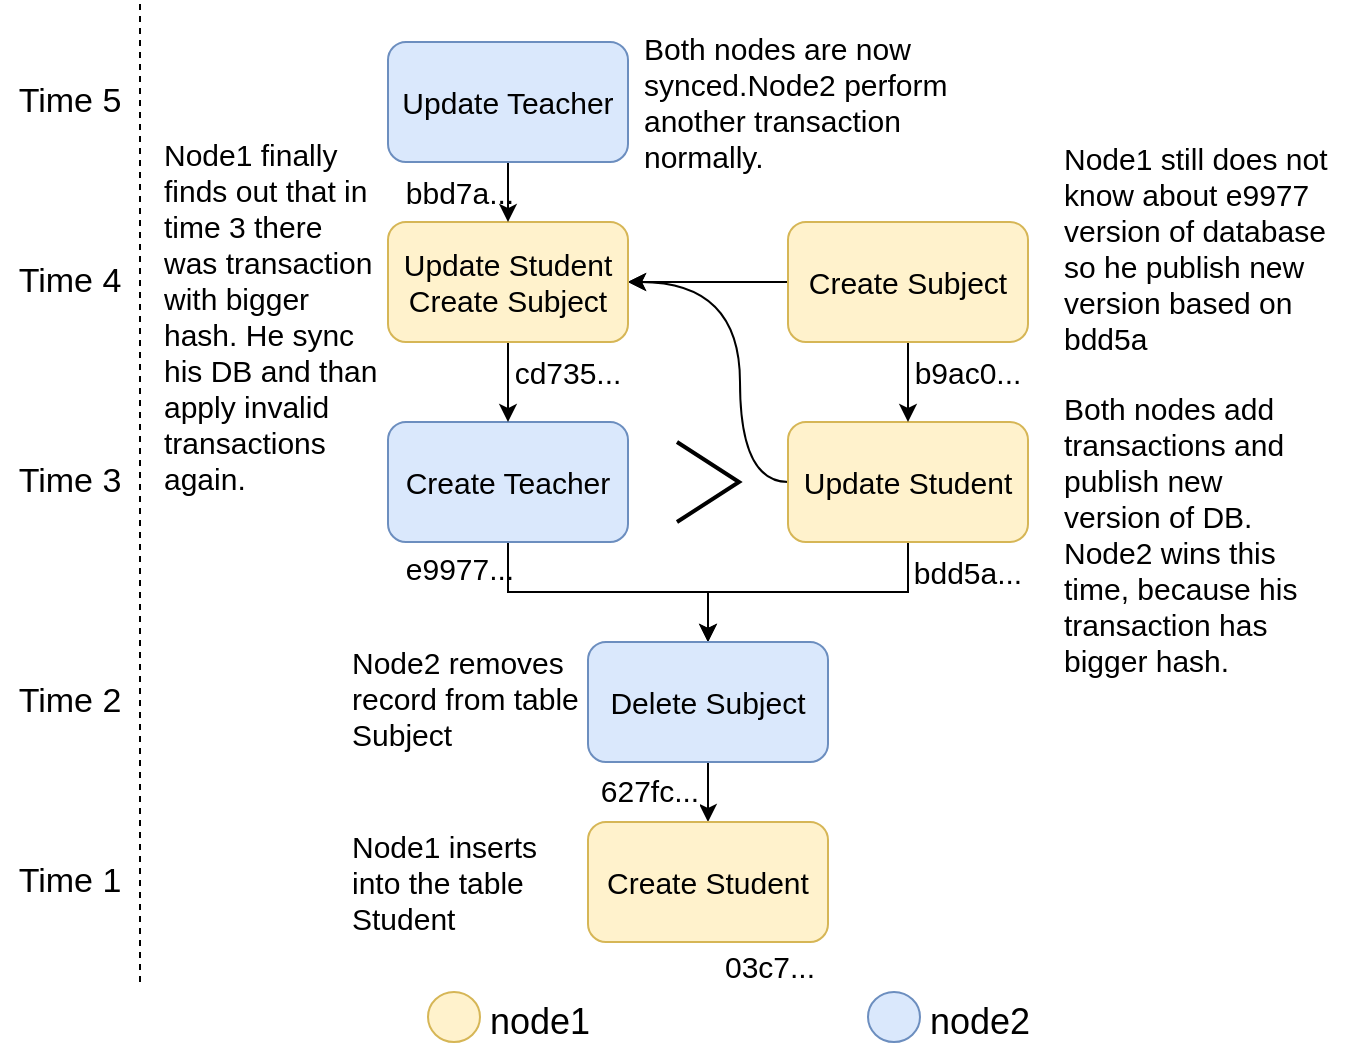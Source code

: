 <mxfile version="13.1.3">
    <diagram id="5c-fdTEUNeaK1HylNdgG" name="Page-1">
        <mxGraphModel dx="1723" dy="1162" grid="1" gridSize="10" guides="1" tooltips="1" connect="1" arrows="1" fold="1" page="1" pageScale="1" pageWidth="827" pageHeight="1169" math="0" shadow="0">
            <root>
                <mxCell id="0"/>
                <mxCell id="1" parent="0"/>
                <mxCell id="JPPl_Oky3sfPNXCLAEB9-1" style="edgeStyle=orthogonalEdgeStyle;rounded=0;orthogonalLoop=1;jettySize=auto;html=1;entryX=0.5;entryY=1;entryDx=0;entryDy=0;startArrow=classic;startFill=1;endArrow=none;endFill=0;fontSize=15;" parent="1" source="JPPl_Oky3sfPNXCLAEB9-2" target="JPPl_Oky3sfPNXCLAEB9-5" edge="1">
                    <mxGeometry relative="1" as="geometry"/>
                </mxCell>
                <mxCell id="JPPl_Oky3sfPNXCLAEB9-2" value="Create Student" style="rounded=1;whiteSpace=wrap;html=1;fillColor=#fff2cc;strokeColor=#d6b656;fontSize=15;" parent="1" vertex="1">
                    <mxGeometry x="334" y="480" width="120" height="60" as="geometry"/>
                </mxCell>
                <mxCell id="JPPl_Oky3sfPNXCLAEB9-3" style="edgeStyle=orthogonalEdgeStyle;rounded=0;orthogonalLoop=1;jettySize=auto;html=1;entryX=0.5;entryY=1;entryDx=0;entryDy=0;startArrow=classic;startFill=1;endArrow=none;endFill=0;fontSize=15;" parent="1" source="JPPl_Oky3sfPNXCLAEB9-5" target="JPPl_Oky3sfPNXCLAEB9-7" edge="1">
                    <mxGeometry relative="1" as="geometry"/>
                </mxCell>
                <mxCell id="JPPl_Oky3sfPNXCLAEB9-4" style="edgeStyle=orthogonalEdgeStyle;rounded=0;orthogonalLoop=1;jettySize=auto;html=1;entryX=0.5;entryY=1;entryDx=0;entryDy=0;startArrow=classic;startFill=1;endArrow=none;endFill=0;fontSize=15;" parent="1" source="JPPl_Oky3sfPNXCLAEB9-5" target="JPPl_Oky3sfPNXCLAEB9-9" edge="1">
                    <mxGeometry relative="1" as="geometry"/>
                </mxCell>
                <mxCell id="JPPl_Oky3sfPNXCLAEB9-5" value="Delete Subject" style="rounded=1;whiteSpace=wrap;html=1;fillColor=#dae8fc;strokeColor=#6c8ebf;fontSize=15;" parent="1" vertex="1">
                    <mxGeometry x="334" y="390" width="120" height="60" as="geometry"/>
                </mxCell>
                <mxCell id="JPPl_Oky3sfPNXCLAEB9-7" value="Create Teacher" style="rounded=1;whiteSpace=wrap;html=1;fillColor=#dae8fc;strokeColor=#6c8ebf;fontSize=15;" parent="1" vertex="1">
                    <mxGeometry x="234" y="280" width="120" height="60" as="geometry"/>
                </mxCell>
                <mxCell id="JPPl_Oky3sfPNXCLAEB9-46" style="edgeStyle=orthogonalEdgeStyle;orthogonalLoop=1;jettySize=auto;html=1;entryX=1;entryY=0.5;entryDx=0;entryDy=0;curved=1;fontSize=15;" parent="1" source="JPPl_Oky3sfPNXCLAEB9-9" target="JPPl_Oky3sfPNXCLAEB9-36" edge="1">
                    <mxGeometry relative="1" as="geometry">
                        <Array as="points">
                            <mxPoint x="410" y="310"/>
                            <mxPoint x="410" y="210"/>
                        </Array>
                    </mxGeometry>
                </mxCell>
                <mxCell id="JPPl_Oky3sfPNXCLAEB9-9" value="Update Student" style="rounded=1;whiteSpace=wrap;html=1;fillColor=#fff2cc;strokeColor=#d6b656;fontSize=15;" parent="1" vertex="1">
                    <mxGeometry x="434" y="280" width="120" height="60" as="geometry"/>
                </mxCell>
                <mxCell id="JPPl_Oky3sfPNXCLAEB9-10" value="" style="endArrow=none;dashed=1;html=1;" parent="1" edge="1">
                    <mxGeometry width="50" height="50" relative="1" as="geometry">
                        <mxPoint x="110" y="560" as="sourcePoint"/>
                        <mxPoint x="110" y="70" as="targetPoint"/>
                    </mxGeometry>
                </mxCell>
                <mxCell id="JPPl_Oky3sfPNXCLAEB9-11" value="&lt;font style=&quot;font-size: 17px;&quot;&gt;Time 1&lt;/font&gt;" style="text;html=1;strokeColor=none;fillColor=none;align=center;verticalAlign=middle;whiteSpace=wrap;rounded=0;fontSize=17;" parent="1" vertex="1">
                    <mxGeometry x="40" y="500" width="70" height="20" as="geometry"/>
                </mxCell>
                <mxCell id="JPPl_Oky3sfPNXCLAEB9-12" value="&lt;font style=&quot;font-size: 17px;&quot;&gt;Time 2&lt;/font&gt;" style="text;html=1;strokeColor=none;fillColor=none;align=center;verticalAlign=middle;whiteSpace=wrap;rounded=0;fontSize=17;" parent="1" vertex="1">
                    <mxGeometry x="40" y="410" width="70" height="20" as="geometry"/>
                </mxCell>
                <mxCell id="JPPl_Oky3sfPNXCLAEB9-13" value="&lt;font style=&quot;font-size: 17px;&quot;&gt;Time 3&lt;/font&gt;" style="text;html=1;strokeColor=none;fillColor=none;align=center;verticalAlign=middle;whiteSpace=wrap;rounded=0;fontSize=17;" parent="1" vertex="1">
                    <mxGeometry x="40" y="300" width="70" height="20" as="geometry"/>
                </mxCell>
                <mxCell id="JPPl_Oky3sfPNXCLAEB9-14" value="Node1 inserts into the table Student" style="text;html=1;strokeColor=none;fillColor=none;align=left;verticalAlign=middle;whiteSpace=wrap;rounded=0;fontSize=15;" parent="1" vertex="1">
                    <mxGeometry x="214" y="482" width="120" height="55" as="geometry"/>
                </mxCell>
                <mxCell id="JPPl_Oky3sfPNXCLAEB9-15" value="Node2 removes record from table Subject" style="text;html=1;strokeColor=none;fillColor=none;align=left;verticalAlign=middle;whiteSpace=wrap;rounded=0;fontSize=15;" parent="1" vertex="1">
                    <mxGeometry x="214" y="390" width="120" height="55" as="geometry"/>
                </mxCell>
                <mxCell id="JPPl_Oky3sfPNXCLAEB9-17" value="&lt;font style=&quot;font-size: 17px;&quot;&gt;Time 4&lt;/font&gt;" style="text;html=1;strokeColor=none;fillColor=none;align=center;verticalAlign=middle;whiteSpace=wrap;rounded=0;fontSize=17;" parent="1" vertex="1">
                    <mxGeometry x="40" y="200" width="70" height="20" as="geometry"/>
                </mxCell>
                <mxCell id="JPPl_Oky3sfPNXCLAEB9-31" style="edgeStyle=orthogonalEdgeStyle;rounded=0;orthogonalLoop=1;jettySize=auto;html=1;entryX=0.5;entryY=0;entryDx=0;entryDy=0;fontSize=15;" parent="1" source="JPPl_Oky3sfPNXCLAEB9-24" target="JPPl_Oky3sfPNXCLAEB9-9" edge="1">
                    <mxGeometry relative="1" as="geometry"/>
                </mxCell>
                <mxCell id="JPPl_Oky3sfPNXCLAEB9-47" style="edgeStyle=orthogonalEdgeStyle;curved=1;orthogonalLoop=1;jettySize=auto;html=1;entryX=1;entryY=0.5;entryDx=0;entryDy=0;fontSize=15;" parent="1" source="JPPl_Oky3sfPNXCLAEB9-24" target="JPPl_Oky3sfPNXCLAEB9-36" edge="1">
                    <mxGeometry relative="1" as="geometry"/>
                </mxCell>
                <mxCell id="JPPl_Oky3sfPNXCLAEB9-24" value="Create Subject" style="rounded=1;whiteSpace=wrap;html=1;fillColor=#fff2cc;strokeColor=#d6b656;fontSize=15;" parent="1" vertex="1">
                    <mxGeometry x="434" y="180" width="120" height="60" as="geometry"/>
                </mxCell>
                <mxCell id="JPPl_Oky3sfPNXCLAEB9-29" value="03c7..." style="text;whiteSpace=wrap;html=1;align=center;labelBackgroundColor=#ffffff;fontSize=15;" parent="1" vertex="1">
                    <mxGeometry x="310" y="537" width="230" height="30" as="geometry"/>
                </mxCell>
                <mxCell id="JPPl_Oky3sfPNXCLAEB9-30" value="627fc..." style="text;whiteSpace=wrap;html=1;align=center;labelBackgroundColor=#ffffff;fontSize=15;" parent="1" vertex="1">
                    <mxGeometry x="250" y="449" width="230" height="30" as="geometry"/>
                </mxCell>
                <mxCell id="JPPl_Oky3sfPNXCLAEB9-32" value="&lt;div style=&quot;font-size: 15px;&quot;&gt;&lt;span style=&quot;font-size: 15px;&quot;&gt;bdd5a...&lt;/span&gt;&lt;/div&gt;" style="text;whiteSpace=wrap;html=1;align=center;labelBackgroundColor=#ffffff;fontSize=15;" parent="1" vertex="1">
                    <mxGeometry x="414" y="340" width="220" height="30" as="geometry"/>
                </mxCell>
                <mxCell id="JPPl_Oky3sfPNXCLAEB9-33" value="b9ac0..." style="text;whiteSpace=wrap;html=1;align=center;labelBackgroundColor=#ffffff;fontSize=15;" parent="1" vertex="1">
                    <mxGeometry x="404" y="240" width="240" height="30" as="geometry"/>
                </mxCell>
                <mxCell id="JPPl_Oky3sfPNXCLAEB9-34" value="e9977..." style="text;whiteSpace=wrap;html=1;align=center;glass=0;labelBackgroundColor=none;fontSize=15;" parent="1" vertex="1">
                    <mxGeometry x="150" y="337.5" width="240" height="30" as="geometry"/>
                </mxCell>
                <mxCell id="JPPl_Oky3sfPNXCLAEB9-35" value="" style="html=1;verticalLabelPosition=bottom;labelBackgroundColor=#ffffff;verticalAlign=top;shadow=0;dashed=0;strokeWidth=2;shape=mxgraph.ios7.misc.more;strokeColor=#000000;glass=0;align=center;fontSize=15;" parent="1" vertex="1">
                    <mxGeometry x="378.5" y="290" width="31" height="40" as="geometry"/>
                </mxCell>
                <mxCell id="JPPl_Oky3sfPNXCLAEB9-58" style="edgeStyle=orthogonalEdgeStyle;curved=1;orthogonalLoop=1;jettySize=auto;html=1;entryX=0.5;entryY=0;entryDx=0;entryDy=0;fontSize=15;" parent="1" source="JPPl_Oky3sfPNXCLAEB9-36" target="JPPl_Oky3sfPNXCLAEB9-7" edge="1">
                    <mxGeometry relative="1" as="geometry"/>
                </mxCell>
                <mxCell id="JPPl_Oky3sfPNXCLAEB9-36" value="Update Student&lt;br style=&quot;font-size: 15px;&quot;&gt;Create Subject" style="rounded=1;whiteSpace=wrap;html=1;fillColor=#fff2cc;strokeColor=#d6b656;fontSize=15;" parent="1" vertex="1">
                    <mxGeometry x="234" y="180" width="120" height="60" as="geometry"/>
                </mxCell>
                <mxCell id="JPPl_Oky3sfPNXCLAEB9-40" value="cd735..." style="text;whiteSpace=wrap;html=1;labelBorderColor=none;align=center;labelBackgroundColor=#ffffff;fontSize=15;" parent="1" vertex="1">
                    <mxGeometry x="294" y="240" width="60" height="20" as="geometry"/>
                </mxCell>
                <mxCell id="JPPl_Oky3sfPNXCLAEB9-44" value="" style="shape=image;html=1;verticalAlign=top;verticalLabelPosition=bottom;labelBackgroundColor=#ffffff;imageAspect=0;aspect=fixed;image=https://cdn0.iconfinder.com/data/icons/small-n-flat/24/678069-sign-error-128.png;glass=0;strokeColor=#000000;align=center;fontSize=15;" parent="1" vertex="1">
                    <mxGeometry x="530" y="162" width="38" height="38" as="geometry"/>
                </mxCell>
                <mxCell id="JPPl_Oky3sfPNXCLAEB9-45" value="" style="shape=image;html=1;verticalAlign=top;verticalLabelPosition=bottom;labelBackgroundColor=#ffffff;imageAspect=0;aspect=fixed;image=https://cdn0.iconfinder.com/data/icons/small-n-flat/24/678069-sign-error-128.png;glass=0;strokeColor=#000000;align=center;fontSize=15;" parent="1" vertex="1">
                    <mxGeometry x="530" y="270" width="38" height="38" as="geometry"/>
                </mxCell>
                <mxCell id="JPPl_Oky3sfPNXCLAEB9-48" value="&lt;font style=&quot;font-size: 17px;&quot;&gt;Time 5&lt;/font&gt;" style="text;html=1;strokeColor=none;fillColor=none;align=center;verticalAlign=middle;whiteSpace=wrap;rounded=0;fontSize=17;" parent="1" vertex="1">
                    <mxGeometry x="40" y="110" width="70" height="20" as="geometry"/>
                </mxCell>
                <mxCell id="JPPl_Oky3sfPNXCLAEB9-60" style="edgeStyle=orthogonalEdgeStyle;curved=1;orthogonalLoop=1;jettySize=auto;html=1;entryX=0.5;entryY=0;entryDx=0;entryDy=0;fontSize=15;" parent="1" source="JPPl_Oky3sfPNXCLAEB9-49" target="JPPl_Oky3sfPNXCLAEB9-36" edge="1">
                    <mxGeometry relative="1" as="geometry"/>
                </mxCell>
                <mxCell id="JPPl_Oky3sfPNXCLAEB9-49" value="Update Teacher" style="rounded=1;whiteSpace=wrap;html=1;fillColor=#dae8fc;strokeColor=#6c8ebf;fontSize=15;" parent="1" vertex="1">
                    <mxGeometry x="234" y="90" width="120" height="60" as="geometry"/>
                </mxCell>
                <mxCell id="JPPl_Oky3sfPNXCLAEB9-51" value="bbd7a..." style="text;whiteSpace=wrap;html=1;align=center;labelBackgroundColor=none;fontSize=15;" parent="1" vertex="1">
                    <mxGeometry x="240" y="150" width="60" height="20" as="geometry"/>
                </mxCell>
                <mxCell id="JPPl_Oky3sfPNXCLAEB9-53" value="Both nodes add transactions and publish new version of DB. Node2 wins this time, because his transaction has bigger hash." style="text;html=1;strokeColor=none;fillColor=none;align=left;verticalAlign=middle;whiteSpace=wrap;rounded=0;fontSize=15;" parent="1" vertex="1">
                    <mxGeometry x="570" y="277.5" width="130" height="117.5" as="geometry"/>
                </mxCell>
                <mxCell id="JPPl_Oky3sfPNXCLAEB9-54" value="" style="ellipse;whiteSpace=wrap;html=1;glass=0;labelBackgroundColor=#ffffff;strokeColor=#d6b656;align=center;fillColor=#fff2cc;fontSize=18;" parent="1" vertex="1">
                    <mxGeometry x="254" y="565" width="26" height="25" as="geometry"/>
                </mxCell>
                <mxCell id="JPPl_Oky3sfPNXCLAEB9-55" value="node1" style="text;html=1;strokeColor=none;fillColor=none;align=center;verticalAlign=middle;whiteSpace=wrap;rounded=0;glass=0;labelBackgroundColor=#ffffff;fontSize=18;" parent="1" vertex="1">
                    <mxGeometry x="290" y="570" width="40" height="20" as="geometry"/>
                </mxCell>
                <mxCell id="JPPl_Oky3sfPNXCLAEB9-56" value="" style="ellipse;whiteSpace=wrap;html=1;glass=0;labelBackgroundColor=#ffffff;strokeColor=#6c8ebf;align=center;fillColor=#dae8fc;fontSize=18;" parent="1" vertex="1">
                    <mxGeometry x="474" y="565" width="26" height="25" as="geometry"/>
                </mxCell>
                <mxCell id="JPPl_Oky3sfPNXCLAEB9-57" value="node2" style="text;html=1;strokeColor=none;fillColor=none;align=center;verticalAlign=middle;whiteSpace=wrap;rounded=0;glass=0;labelBackgroundColor=#ffffff;fontSize=18;" parent="1" vertex="1">
                    <mxGeometry x="510" y="570" width="40" height="20" as="geometry"/>
                </mxCell>
                <mxCell id="JPPl_Oky3sfPNXCLAEB9-61" value="Node1 still does not know about e9977 version of database so he publish new version based on bdd5a" style="text;html=1;strokeColor=none;fillColor=none;align=left;verticalAlign=middle;whiteSpace=wrap;rounded=0;fontSize=15;" parent="1" vertex="1">
                    <mxGeometry x="570" y="165" width="150" height="55" as="geometry"/>
                </mxCell>
                <mxCell id="JPPl_Oky3sfPNXCLAEB9-62" value="Node1 finally finds out that in time 3 there was transaction with bigger hash. He sync his DB and than apply invalid transactions again.&amp;nbsp;" style="text;html=1;strokeColor=none;fillColor=none;align=left;verticalAlign=middle;whiteSpace=wrap;rounded=0;glass=0;labelBackgroundColor=#ffffff;fontSize=15;" parent="1" vertex="1">
                    <mxGeometry x="120" y="162" width="110" height="130" as="geometry"/>
                </mxCell>
                <mxCell id="JPPl_Oky3sfPNXCLAEB9-63" value="Both nodes are now synced.Node2 perform another transaction normally." style="text;html=1;strokeColor=none;fillColor=none;align=left;verticalAlign=middle;whiteSpace=wrap;rounded=0;glass=0;labelBackgroundColor=#ffffff;fontSize=15;" parent="1" vertex="1">
                    <mxGeometry x="360" y="80" width="190" height="80" as="geometry"/>
                </mxCell>
            </root>
        </mxGraphModel>
    </diagram>
</mxfile>